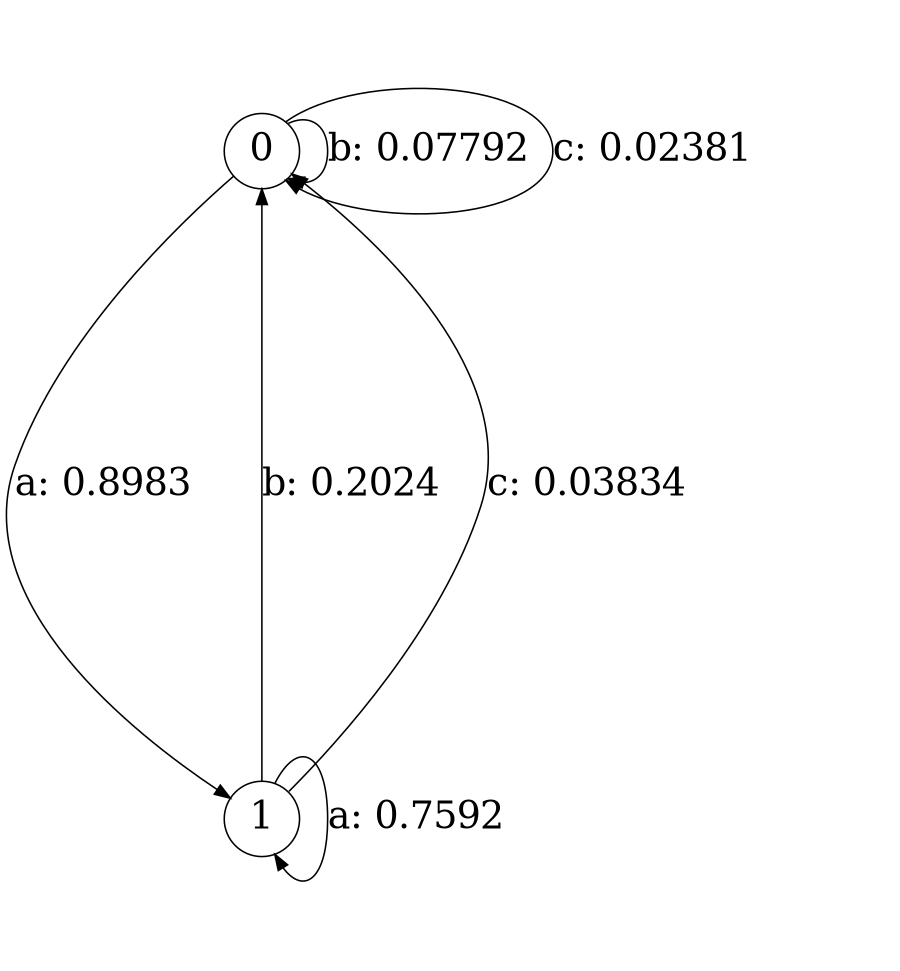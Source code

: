 digraph "d1-400nw-t0-cen-SML" {
size = "6,8.5";
ratio = "fill";
node [shape = circle];
node [fontsize = 24];
edge [fontsize = 24];
0 -> 1 [label = "a: 0.8983   "];
0 -> 0 [label = "b: 0.07792  "];
0 -> 0 [label = "c: 0.02381  "];
1 -> 1 [label = "a: 0.7592   "];
1 -> 0 [label = "b: 0.2024   "];
1 -> 0 [label = "c: 0.03834  "];
}